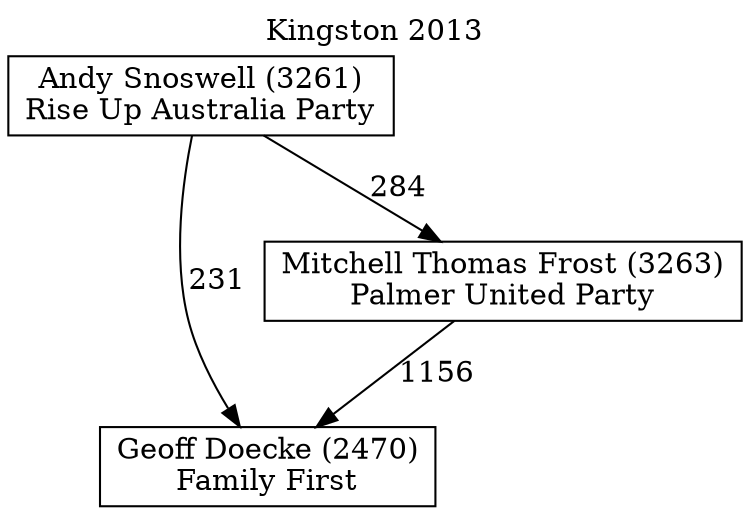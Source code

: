 // House preference flow
digraph "Geoff Doecke (2470)_Kingston_2013" {
	graph [label="Kingston 2013" labelloc=t mclimit=10]
	node [shape=box]
	"Geoff Doecke (2470)" [label="Geoff Doecke (2470)
Family First"]
	"Mitchell Thomas Frost (3263)" [label="Mitchell Thomas Frost (3263)
Palmer United Party"]
	"Andy Snoswell (3261)" [label="Andy Snoswell (3261)
Rise Up Australia Party"]
	"Mitchell Thomas Frost (3263)" -> "Geoff Doecke (2470)" [label=1156]
	"Andy Snoswell (3261)" -> "Mitchell Thomas Frost (3263)" [label=284]
	"Andy Snoswell (3261)" -> "Geoff Doecke (2470)" [label=231]
}

